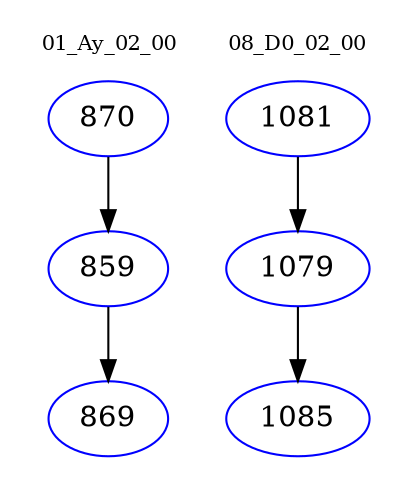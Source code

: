 digraph{
subgraph cluster_0 {
color = white
label = "01_Ay_02_00";
fontsize=10;
T0_870 [label="870", color="blue"]
T0_870 -> T0_859 [color="black"]
T0_859 [label="859", color="blue"]
T0_859 -> T0_869 [color="black"]
T0_869 [label="869", color="blue"]
}
subgraph cluster_1 {
color = white
label = "08_D0_02_00";
fontsize=10;
T1_1081 [label="1081", color="blue"]
T1_1081 -> T1_1079 [color="black"]
T1_1079 [label="1079", color="blue"]
T1_1079 -> T1_1085 [color="black"]
T1_1085 [label="1085", color="blue"]
}
}
